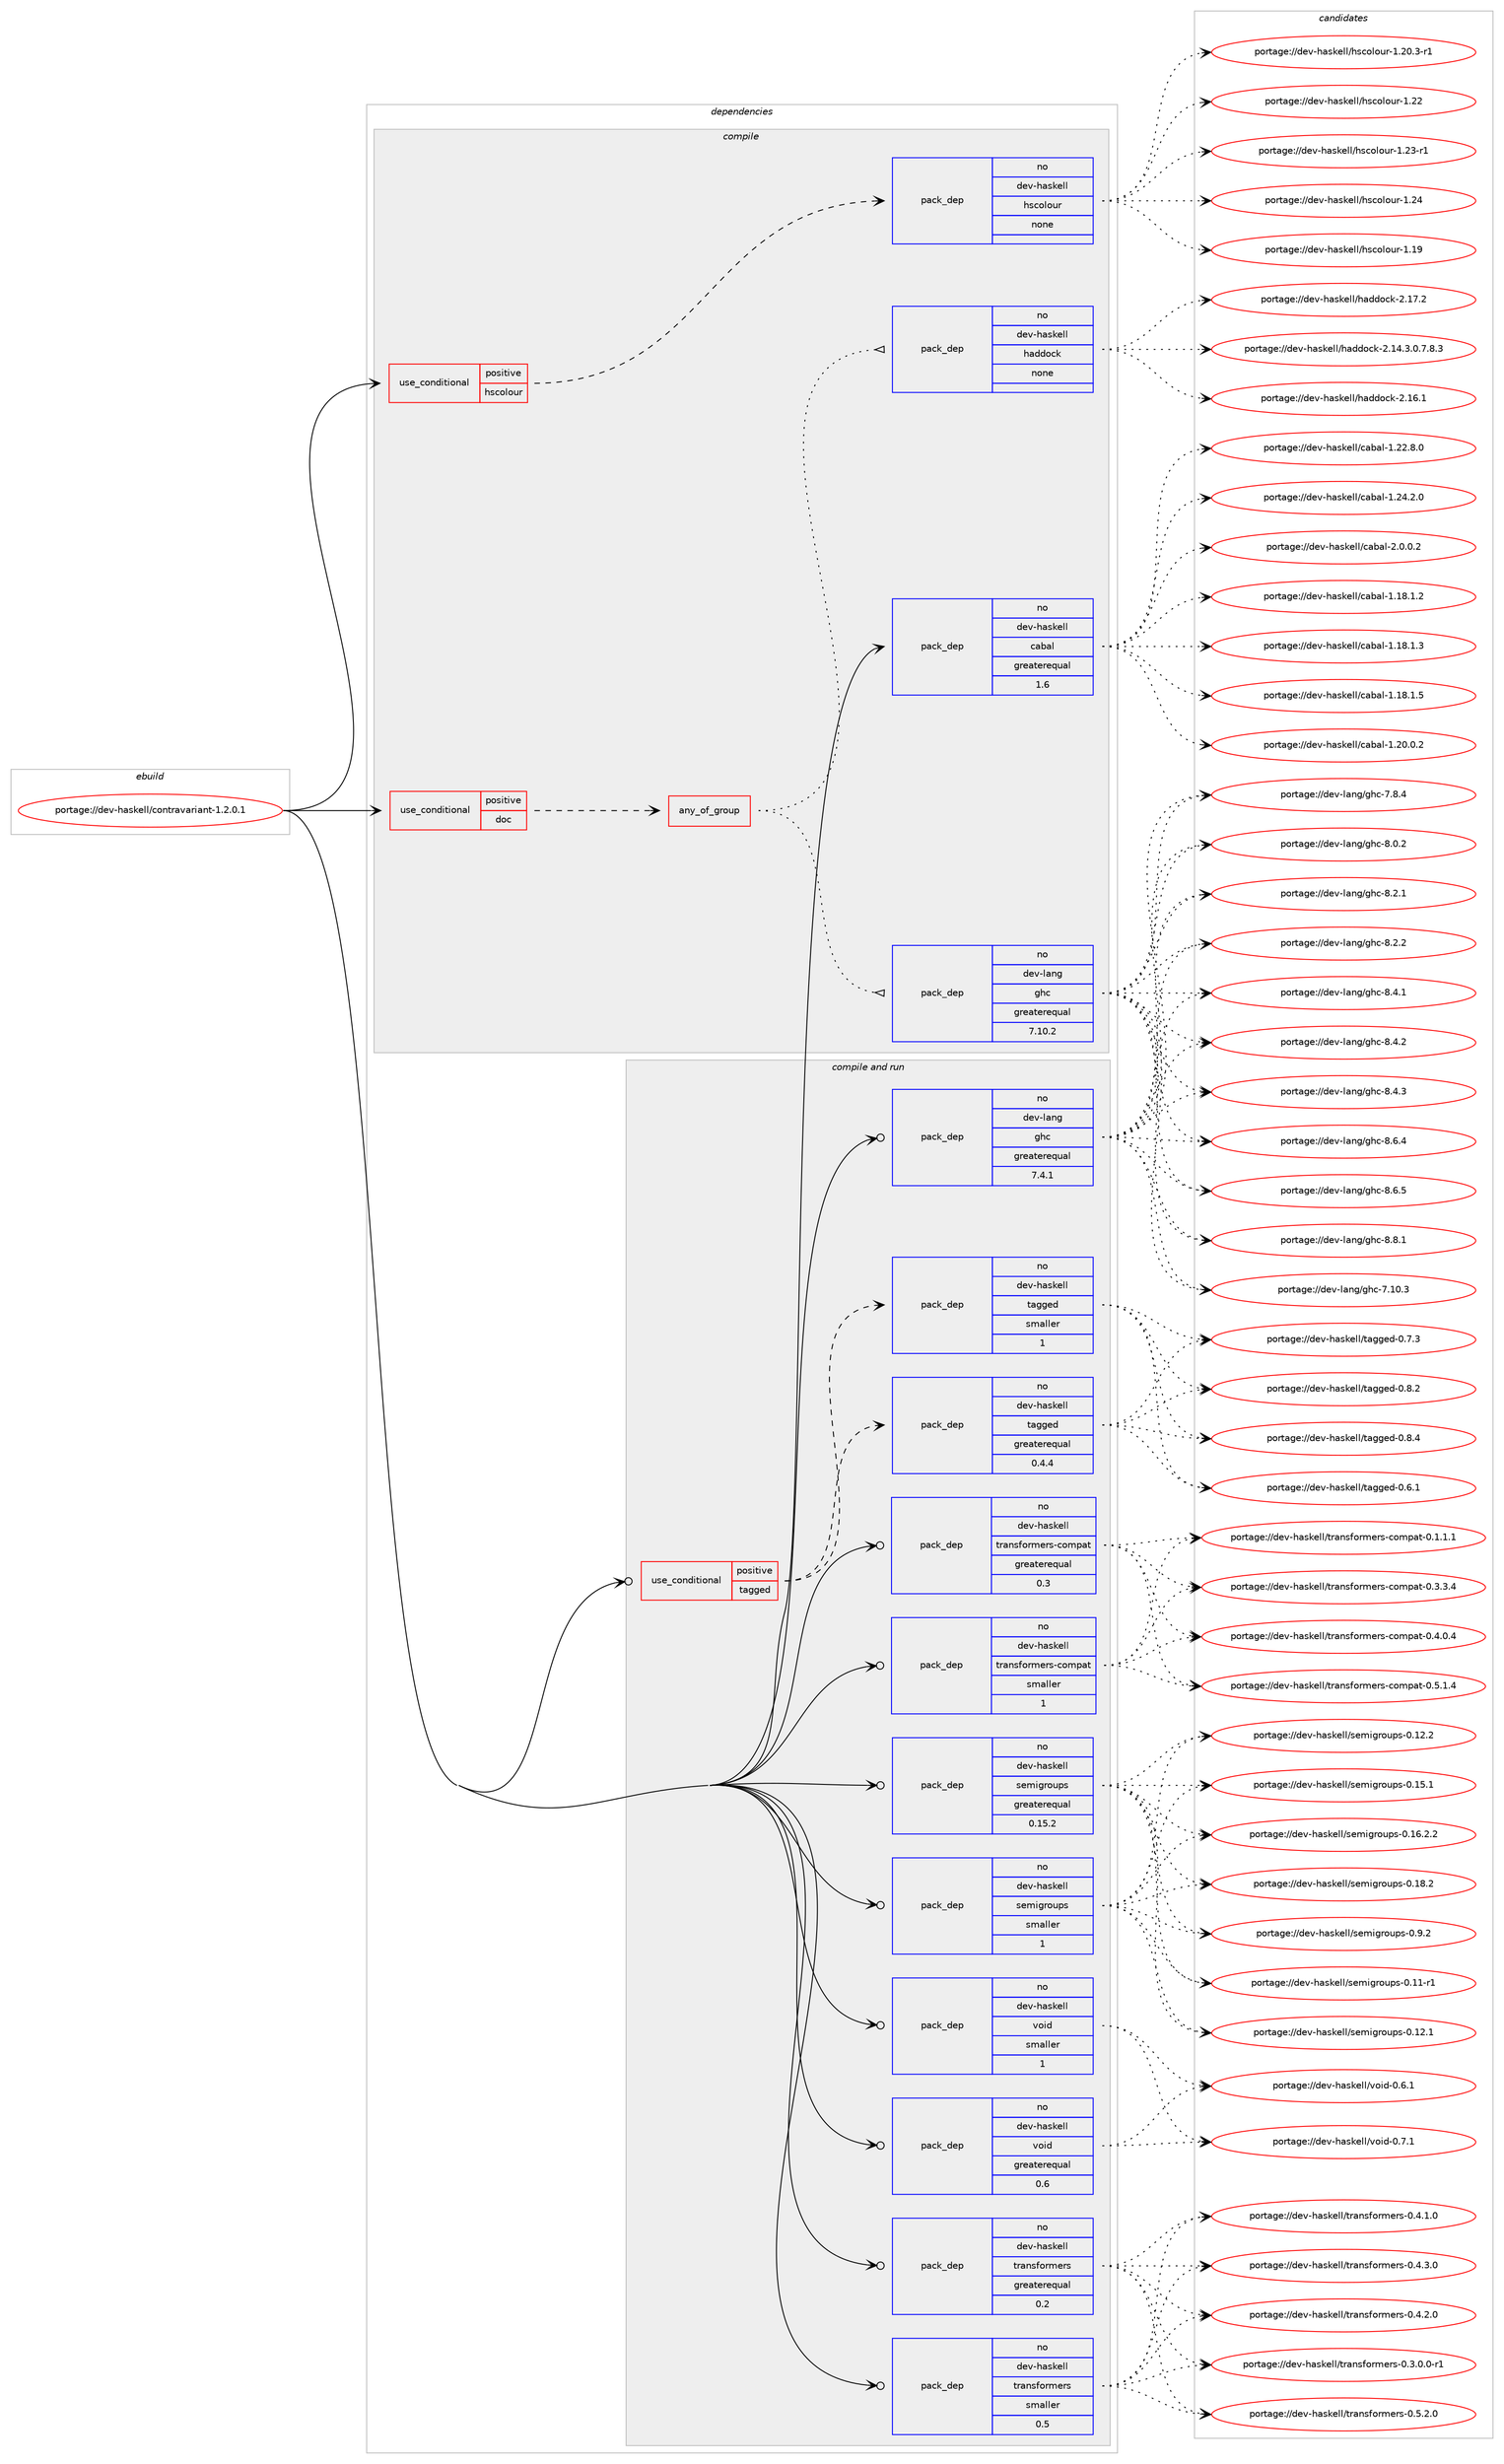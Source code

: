 digraph prolog {

# *************
# Graph options
# *************

newrank=true;
concentrate=true;
compound=true;
graph [rankdir=LR,fontname=Helvetica,fontsize=10,ranksep=1.5];#, ranksep=2.5, nodesep=0.2];
edge  [arrowhead=vee];
node  [fontname=Helvetica,fontsize=10];

# **********
# The ebuild
# **********

subgraph cluster_leftcol {
color=gray;
rank=same;
label=<<i>ebuild</i>>;
id [label="portage://dev-haskell/contravariant-1.2.0.1", color=red, width=4, href="../dev-haskell/contravariant-1.2.0.1.svg"];
}

# ****************
# The dependencies
# ****************

subgraph cluster_midcol {
color=gray;
label=<<i>dependencies</i>>;
subgraph cluster_compile {
fillcolor="#eeeeee";
style=filled;
label=<<i>compile</i>>;
subgraph cond14722 {
dependency65247 [label=<<TABLE BORDER="0" CELLBORDER="1" CELLSPACING="0" CELLPADDING="4"><TR><TD ROWSPAN="3" CELLPADDING="10">use_conditional</TD></TR><TR><TD>positive</TD></TR><TR><TD>doc</TD></TR></TABLE>>, shape=none, color=red];
subgraph any1508 {
dependency65248 [label=<<TABLE BORDER="0" CELLBORDER="1" CELLSPACING="0" CELLPADDING="4"><TR><TD CELLPADDING="10">any_of_group</TD></TR></TABLE>>, shape=none, color=red];subgraph pack48958 {
dependency65249 [label=<<TABLE BORDER="0" CELLBORDER="1" CELLSPACING="0" CELLPADDING="4" WIDTH="220"><TR><TD ROWSPAN="6" CELLPADDING="30">pack_dep</TD></TR><TR><TD WIDTH="110">no</TD></TR><TR><TD>dev-haskell</TD></TR><TR><TD>haddock</TD></TR><TR><TD>none</TD></TR><TR><TD></TD></TR></TABLE>>, shape=none, color=blue];
}
dependency65248:e -> dependency65249:w [weight=20,style="dotted",arrowhead="oinv"];
subgraph pack48959 {
dependency65250 [label=<<TABLE BORDER="0" CELLBORDER="1" CELLSPACING="0" CELLPADDING="4" WIDTH="220"><TR><TD ROWSPAN="6" CELLPADDING="30">pack_dep</TD></TR><TR><TD WIDTH="110">no</TD></TR><TR><TD>dev-lang</TD></TR><TR><TD>ghc</TD></TR><TR><TD>greaterequal</TD></TR><TR><TD>7.10.2</TD></TR></TABLE>>, shape=none, color=blue];
}
dependency65248:e -> dependency65250:w [weight=20,style="dotted",arrowhead="oinv"];
}
dependency65247:e -> dependency65248:w [weight=20,style="dashed",arrowhead="vee"];
}
id:e -> dependency65247:w [weight=20,style="solid",arrowhead="vee"];
subgraph cond14723 {
dependency65251 [label=<<TABLE BORDER="0" CELLBORDER="1" CELLSPACING="0" CELLPADDING="4"><TR><TD ROWSPAN="3" CELLPADDING="10">use_conditional</TD></TR><TR><TD>positive</TD></TR><TR><TD>hscolour</TD></TR></TABLE>>, shape=none, color=red];
subgraph pack48960 {
dependency65252 [label=<<TABLE BORDER="0" CELLBORDER="1" CELLSPACING="0" CELLPADDING="4" WIDTH="220"><TR><TD ROWSPAN="6" CELLPADDING="30">pack_dep</TD></TR><TR><TD WIDTH="110">no</TD></TR><TR><TD>dev-haskell</TD></TR><TR><TD>hscolour</TD></TR><TR><TD>none</TD></TR><TR><TD></TD></TR></TABLE>>, shape=none, color=blue];
}
dependency65251:e -> dependency65252:w [weight=20,style="dashed",arrowhead="vee"];
}
id:e -> dependency65251:w [weight=20,style="solid",arrowhead="vee"];
subgraph pack48961 {
dependency65253 [label=<<TABLE BORDER="0" CELLBORDER="1" CELLSPACING="0" CELLPADDING="4" WIDTH="220"><TR><TD ROWSPAN="6" CELLPADDING="30">pack_dep</TD></TR><TR><TD WIDTH="110">no</TD></TR><TR><TD>dev-haskell</TD></TR><TR><TD>cabal</TD></TR><TR><TD>greaterequal</TD></TR><TR><TD>1.6</TD></TR></TABLE>>, shape=none, color=blue];
}
id:e -> dependency65253:w [weight=20,style="solid",arrowhead="vee"];
}
subgraph cluster_compileandrun {
fillcolor="#eeeeee";
style=filled;
label=<<i>compile and run</i>>;
subgraph cond14724 {
dependency65254 [label=<<TABLE BORDER="0" CELLBORDER="1" CELLSPACING="0" CELLPADDING="4"><TR><TD ROWSPAN="3" CELLPADDING="10">use_conditional</TD></TR><TR><TD>positive</TD></TR><TR><TD>tagged</TD></TR></TABLE>>, shape=none, color=red];
subgraph pack48962 {
dependency65255 [label=<<TABLE BORDER="0" CELLBORDER="1" CELLSPACING="0" CELLPADDING="4" WIDTH="220"><TR><TD ROWSPAN="6" CELLPADDING="30">pack_dep</TD></TR><TR><TD WIDTH="110">no</TD></TR><TR><TD>dev-haskell</TD></TR><TR><TD>tagged</TD></TR><TR><TD>greaterequal</TD></TR><TR><TD>0.4.4</TD></TR></TABLE>>, shape=none, color=blue];
}
dependency65254:e -> dependency65255:w [weight=20,style="dashed",arrowhead="vee"];
subgraph pack48963 {
dependency65256 [label=<<TABLE BORDER="0" CELLBORDER="1" CELLSPACING="0" CELLPADDING="4" WIDTH="220"><TR><TD ROWSPAN="6" CELLPADDING="30">pack_dep</TD></TR><TR><TD WIDTH="110">no</TD></TR><TR><TD>dev-haskell</TD></TR><TR><TD>tagged</TD></TR><TR><TD>smaller</TD></TR><TR><TD>1</TD></TR></TABLE>>, shape=none, color=blue];
}
dependency65254:e -> dependency65256:w [weight=20,style="dashed",arrowhead="vee"];
}
id:e -> dependency65254:w [weight=20,style="solid",arrowhead="odotvee"];
subgraph pack48964 {
dependency65257 [label=<<TABLE BORDER="0" CELLBORDER="1" CELLSPACING="0" CELLPADDING="4" WIDTH="220"><TR><TD ROWSPAN="6" CELLPADDING="30">pack_dep</TD></TR><TR><TD WIDTH="110">no</TD></TR><TR><TD>dev-haskell</TD></TR><TR><TD>semigroups</TD></TR><TR><TD>greaterequal</TD></TR><TR><TD>0.15.2</TD></TR></TABLE>>, shape=none, color=blue];
}
id:e -> dependency65257:w [weight=20,style="solid",arrowhead="odotvee"];
subgraph pack48965 {
dependency65258 [label=<<TABLE BORDER="0" CELLBORDER="1" CELLSPACING="0" CELLPADDING="4" WIDTH="220"><TR><TD ROWSPAN="6" CELLPADDING="30">pack_dep</TD></TR><TR><TD WIDTH="110">no</TD></TR><TR><TD>dev-haskell</TD></TR><TR><TD>semigroups</TD></TR><TR><TD>smaller</TD></TR><TR><TD>1</TD></TR></TABLE>>, shape=none, color=blue];
}
id:e -> dependency65258:w [weight=20,style="solid",arrowhead="odotvee"];
subgraph pack48966 {
dependency65259 [label=<<TABLE BORDER="0" CELLBORDER="1" CELLSPACING="0" CELLPADDING="4" WIDTH="220"><TR><TD ROWSPAN="6" CELLPADDING="30">pack_dep</TD></TR><TR><TD WIDTH="110">no</TD></TR><TR><TD>dev-haskell</TD></TR><TR><TD>transformers</TD></TR><TR><TD>greaterequal</TD></TR><TR><TD>0.2</TD></TR></TABLE>>, shape=none, color=blue];
}
id:e -> dependency65259:w [weight=20,style="solid",arrowhead="odotvee"];
subgraph pack48967 {
dependency65260 [label=<<TABLE BORDER="0" CELLBORDER="1" CELLSPACING="0" CELLPADDING="4" WIDTH="220"><TR><TD ROWSPAN="6" CELLPADDING="30">pack_dep</TD></TR><TR><TD WIDTH="110">no</TD></TR><TR><TD>dev-haskell</TD></TR><TR><TD>transformers</TD></TR><TR><TD>smaller</TD></TR><TR><TD>0.5</TD></TR></TABLE>>, shape=none, color=blue];
}
id:e -> dependency65260:w [weight=20,style="solid",arrowhead="odotvee"];
subgraph pack48968 {
dependency65261 [label=<<TABLE BORDER="0" CELLBORDER="1" CELLSPACING="0" CELLPADDING="4" WIDTH="220"><TR><TD ROWSPAN="6" CELLPADDING="30">pack_dep</TD></TR><TR><TD WIDTH="110">no</TD></TR><TR><TD>dev-haskell</TD></TR><TR><TD>transformers-compat</TD></TR><TR><TD>greaterequal</TD></TR><TR><TD>0.3</TD></TR></TABLE>>, shape=none, color=blue];
}
id:e -> dependency65261:w [weight=20,style="solid",arrowhead="odotvee"];
subgraph pack48969 {
dependency65262 [label=<<TABLE BORDER="0" CELLBORDER="1" CELLSPACING="0" CELLPADDING="4" WIDTH="220"><TR><TD ROWSPAN="6" CELLPADDING="30">pack_dep</TD></TR><TR><TD WIDTH="110">no</TD></TR><TR><TD>dev-haskell</TD></TR><TR><TD>transformers-compat</TD></TR><TR><TD>smaller</TD></TR><TR><TD>1</TD></TR></TABLE>>, shape=none, color=blue];
}
id:e -> dependency65262:w [weight=20,style="solid",arrowhead="odotvee"];
subgraph pack48970 {
dependency65263 [label=<<TABLE BORDER="0" CELLBORDER="1" CELLSPACING="0" CELLPADDING="4" WIDTH="220"><TR><TD ROWSPAN="6" CELLPADDING="30">pack_dep</TD></TR><TR><TD WIDTH="110">no</TD></TR><TR><TD>dev-haskell</TD></TR><TR><TD>void</TD></TR><TR><TD>greaterequal</TD></TR><TR><TD>0.6</TD></TR></TABLE>>, shape=none, color=blue];
}
id:e -> dependency65263:w [weight=20,style="solid",arrowhead="odotvee"];
subgraph pack48971 {
dependency65264 [label=<<TABLE BORDER="0" CELLBORDER="1" CELLSPACING="0" CELLPADDING="4" WIDTH="220"><TR><TD ROWSPAN="6" CELLPADDING="30">pack_dep</TD></TR><TR><TD WIDTH="110">no</TD></TR><TR><TD>dev-haskell</TD></TR><TR><TD>void</TD></TR><TR><TD>smaller</TD></TR><TR><TD>1</TD></TR></TABLE>>, shape=none, color=blue];
}
id:e -> dependency65264:w [weight=20,style="solid",arrowhead="odotvee"];
subgraph pack48972 {
dependency65265 [label=<<TABLE BORDER="0" CELLBORDER="1" CELLSPACING="0" CELLPADDING="4" WIDTH="220"><TR><TD ROWSPAN="6" CELLPADDING="30">pack_dep</TD></TR><TR><TD WIDTH="110">no</TD></TR><TR><TD>dev-lang</TD></TR><TR><TD>ghc</TD></TR><TR><TD>greaterequal</TD></TR><TR><TD>7.4.1</TD></TR></TABLE>>, shape=none, color=blue];
}
id:e -> dependency65265:w [weight=20,style="solid",arrowhead="odotvee"];
}
subgraph cluster_run {
fillcolor="#eeeeee";
style=filled;
label=<<i>run</i>>;
}
}

# **************
# The candidates
# **************

subgraph cluster_choices {
rank=same;
color=gray;
label=<<i>candidates</i>>;

subgraph choice48958 {
color=black;
nodesep=1;
choiceportage1001011184510497115107101108108471049710010011199107455046495246514648465546564651 [label="portage://dev-haskell/haddock-2.14.3.0.7.8.3", color=red, width=4,href="../dev-haskell/haddock-2.14.3.0.7.8.3.svg"];
choiceportage100101118451049711510710110810847104971001001119910745504649544649 [label="portage://dev-haskell/haddock-2.16.1", color=red, width=4,href="../dev-haskell/haddock-2.16.1.svg"];
choiceportage100101118451049711510710110810847104971001001119910745504649554650 [label="portage://dev-haskell/haddock-2.17.2", color=red, width=4,href="../dev-haskell/haddock-2.17.2.svg"];
dependency65249:e -> choiceportage1001011184510497115107101108108471049710010011199107455046495246514648465546564651:w [style=dotted,weight="100"];
dependency65249:e -> choiceportage100101118451049711510710110810847104971001001119910745504649544649:w [style=dotted,weight="100"];
dependency65249:e -> choiceportage100101118451049711510710110810847104971001001119910745504649554650:w [style=dotted,weight="100"];
}
subgraph choice48959 {
color=black;
nodesep=1;
choiceportage1001011184510897110103471031049945554649484651 [label="portage://dev-lang/ghc-7.10.3", color=red, width=4,href="../dev-lang/ghc-7.10.3.svg"];
choiceportage10010111845108971101034710310499455546564652 [label="portage://dev-lang/ghc-7.8.4", color=red, width=4,href="../dev-lang/ghc-7.8.4.svg"];
choiceportage10010111845108971101034710310499455646484650 [label="portage://dev-lang/ghc-8.0.2", color=red, width=4,href="../dev-lang/ghc-8.0.2.svg"];
choiceportage10010111845108971101034710310499455646504649 [label="portage://dev-lang/ghc-8.2.1", color=red, width=4,href="../dev-lang/ghc-8.2.1.svg"];
choiceportage10010111845108971101034710310499455646504650 [label="portage://dev-lang/ghc-8.2.2", color=red, width=4,href="../dev-lang/ghc-8.2.2.svg"];
choiceportage10010111845108971101034710310499455646524649 [label="portage://dev-lang/ghc-8.4.1", color=red, width=4,href="../dev-lang/ghc-8.4.1.svg"];
choiceportage10010111845108971101034710310499455646524650 [label="portage://dev-lang/ghc-8.4.2", color=red, width=4,href="../dev-lang/ghc-8.4.2.svg"];
choiceportage10010111845108971101034710310499455646524651 [label="portage://dev-lang/ghc-8.4.3", color=red, width=4,href="../dev-lang/ghc-8.4.3.svg"];
choiceportage10010111845108971101034710310499455646544652 [label="portage://dev-lang/ghc-8.6.4", color=red, width=4,href="../dev-lang/ghc-8.6.4.svg"];
choiceportage10010111845108971101034710310499455646544653 [label="portage://dev-lang/ghc-8.6.5", color=red, width=4,href="../dev-lang/ghc-8.6.5.svg"];
choiceportage10010111845108971101034710310499455646564649 [label="portage://dev-lang/ghc-8.8.1", color=red, width=4,href="../dev-lang/ghc-8.8.1.svg"];
dependency65250:e -> choiceportage1001011184510897110103471031049945554649484651:w [style=dotted,weight="100"];
dependency65250:e -> choiceportage10010111845108971101034710310499455546564652:w [style=dotted,weight="100"];
dependency65250:e -> choiceportage10010111845108971101034710310499455646484650:w [style=dotted,weight="100"];
dependency65250:e -> choiceportage10010111845108971101034710310499455646504649:w [style=dotted,weight="100"];
dependency65250:e -> choiceportage10010111845108971101034710310499455646504650:w [style=dotted,weight="100"];
dependency65250:e -> choiceportage10010111845108971101034710310499455646524649:w [style=dotted,weight="100"];
dependency65250:e -> choiceportage10010111845108971101034710310499455646524650:w [style=dotted,weight="100"];
dependency65250:e -> choiceportage10010111845108971101034710310499455646524651:w [style=dotted,weight="100"];
dependency65250:e -> choiceportage10010111845108971101034710310499455646544652:w [style=dotted,weight="100"];
dependency65250:e -> choiceportage10010111845108971101034710310499455646544653:w [style=dotted,weight="100"];
dependency65250:e -> choiceportage10010111845108971101034710310499455646564649:w [style=dotted,weight="100"];
}
subgraph choice48960 {
color=black;
nodesep=1;
choiceportage100101118451049711510710110810847104115991111081111171144549464957 [label="portage://dev-haskell/hscolour-1.19", color=red, width=4,href="../dev-haskell/hscolour-1.19.svg"];
choiceportage10010111845104971151071011081084710411599111108111117114454946504846514511449 [label="portage://dev-haskell/hscolour-1.20.3-r1", color=red, width=4,href="../dev-haskell/hscolour-1.20.3-r1.svg"];
choiceportage100101118451049711510710110810847104115991111081111171144549465050 [label="portage://dev-haskell/hscolour-1.22", color=red, width=4,href="../dev-haskell/hscolour-1.22.svg"];
choiceportage1001011184510497115107101108108471041159911110811111711445494650514511449 [label="portage://dev-haskell/hscolour-1.23-r1", color=red, width=4,href="../dev-haskell/hscolour-1.23-r1.svg"];
choiceportage100101118451049711510710110810847104115991111081111171144549465052 [label="portage://dev-haskell/hscolour-1.24", color=red, width=4,href="../dev-haskell/hscolour-1.24.svg"];
dependency65252:e -> choiceportage100101118451049711510710110810847104115991111081111171144549464957:w [style=dotted,weight="100"];
dependency65252:e -> choiceportage10010111845104971151071011081084710411599111108111117114454946504846514511449:w [style=dotted,weight="100"];
dependency65252:e -> choiceportage100101118451049711510710110810847104115991111081111171144549465050:w [style=dotted,weight="100"];
dependency65252:e -> choiceportage1001011184510497115107101108108471041159911110811111711445494650514511449:w [style=dotted,weight="100"];
dependency65252:e -> choiceportage100101118451049711510710110810847104115991111081111171144549465052:w [style=dotted,weight="100"];
}
subgraph choice48961 {
color=black;
nodesep=1;
choiceportage10010111845104971151071011081084799979897108454946495646494650 [label="portage://dev-haskell/cabal-1.18.1.2", color=red, width=4,href="../dev-haskell/cabal-1.18.1.2.svg"];
choiceportage10010111845104971151071011081084799979897108454946495646494651 [label="portage://dev-haskell/cabal-1.18.1.3", color=red, width=4,href="../dev-haskell/cabal-1.18.1.3.svg"];
choiceportage10010111845104971151071011081084799979897108454946495646494653 [label="portage://dev-haskell/cabal-1.18.1.5", color=red, width=4,href="../dev-haskell/cabal-1.18.1.5.svg"];
choiceportage10010111845104971151071011081084799979897108454946504846484650 [label="portage://dev-haskell/cabal-1.20.0.2", color=red, width=4,href="../dev-haskell/cabal-1.20.0.2.svg"];
choiceportage10010111845104971151071011081084799979897108454946505046564648 [label="portage://dev-haskell/cabal-1.22.8.0", color=red, width=4,href="../dev-haskell/cabal-1.22.8.0.svg"];
choiceportage10010111845104971151071011081084799979897108454946505246504648 [label="portage://dev-haskell/cabal-1.24.2.0", color=red, width=4,href="../dev-haskell/cabal-1.24.2.0.svg"];
choiceportage100101118451049711510710110810847999798971084550464846484650 [label="portage://dev-haskell/cabal-2.0.0.2", color=red, width=4,href="../dev-haskell/cabal-2.0.0.2.svg"];
dependency65253:e -> choiceportage10010111845104971151071011081084799979897108454946495646494650:w [style=dotted,weight="100"];
dependency65253:e -> choiceportage10010111845104971151071011081084799979897108454946495646494651:w [style=dotted,weight="100"];
dependency65253:e -> choiceportage10010111845104971151071011081084799979897108454946495646494653:w [style=dotted,weight="100"];
dependency65253:e -> choiceportage10010111845104971151071011081084799979897108454946504846484650:w [style=dotted,weight="100"];
dependency65253:e -> choiceportage10010111845104971151071011081084799979897108454946505046564648:w [style=dotted,weight="100"];
dependency65253:e -> choiceportage10010111845104971151071011081084799979897108454946505246504648:w [style=dotted,weight="100"];
dependency65253:e -> choiceportage100101118451049711510710110810847999798971084550464846484650:w [style=dotted,weight="100"];
}
subgraph choice48962 {
color=black;
nodesep=1;
choiceportage10010111845104971151071011081084711697103103101100454846544649 [label="portage://dev-haskell/tagged-0.6.1", color=red, width=4,href="../dev-haskell/tagged-0.6.1.svg"];
choiceportage10010111845104971151071011081084711697103103101100454846554651 [label="portage://dev-haskell/tagged-0.7.3", color=red, width=4,href="../dev-haskell/tagged-0.7.3.svg"];
choiceportage10010111845104971151071011081084711697103103101100454846564650 [label="portage://dev-haskell/tagged-0.8.2", color=red, width=4,href="../dev-haskell/tagged-0.8.2.svg"];
choiceportage10010111845104971151071011081084711697103103101100454846564652 [label="portage://dev-haskell/tagged-0.8.4", color=red, width=4,href="../dev-haskell/tagged-0.8.4.svg"];
dependency65255:e -> choiceportage10010111845104971151071011081084711697103103101100454846544649:w [style=dotted,weight="100"];
dependency65255:e -> choiceportage10010111845104971151071011081084711697103103101100454846554651:w [style=dotted,weight="100"];
dependency65255:e -> choiceportage10010111845104971151071011081084711697103103101100454846564650:w [style=dotted,weight="100"];
dependency65255:e -> choiceportage10010111845104971151071011081084711697103103101100454846564652:w [style=dotted,weight="100"];
}
subgraph choice48963 {
color=black;
nodesep=1;
choiceportage10010111845104971151071011081084711697103103101100454846544649 [label="portage://dev-haskell/tagged-0.6.1", color=red, width=4,href="../dev-haskell/tagged-0.6.1.svg"];
choiceportage10010111845104971151071011081084711697103103101100454846554651 [label="portage://dev-haskell/tagged-0.7.3", color=red, width=4,href="../dev-haskell/tagged-0.7.3.svg"];
choiceportage10010111845104971151071011081084711697103103101100454846564650 [label="portage://dev-haskell/tagged-0.8.2", color=red, width=4,href="../dev-haskell/tagged-0.8.2.svg"];
choiceportage10010111845104971151071011081084711697103103101100454846564652 [label="portage://dev-haskell/tagged-0.8.4", color=red, width=4,href="../dev-haskell/tagged-0.8.4.svg"];
dependency65256:e -> choiceportage10010111845104971151071011081084711697103103101100454846544649:w [style=dotted,weight="100"];
dependency65256:e -> choiceportage10010111845104971151071011081084711697103103101100454846554651:w [style=dotted,weight="100"];
dependency65256:e -> choiceportage10010111845104971151071011081084711697103103101100454846564650:w [style=dotted,weight="100"];
dependency65256:e -> choiceportage10010111845104971151071011081084711697103103101100454846564652:w [style=dotted,weight="100"];
}
subgraph choice48964 {
color=black;
nodesep=1;
choiceportage10010111845104971151071011081084711510110910510311411111711211545484649494511449 [label="portage://dev-haskell/semigroups-0.11-r1", color=red, width=4,href="../dev-haskell/semigroups-0.11-r1.svg"];
choiceportage10010111845104971151071011081084711510110910510311411111711211545484649504649 [label="portage://dev-haskell/semigroups-0.12.1", color=red, width=4,href="../dev-haskell/semigroups-0.12.1.svg"];
choiceportage10010111845104971151071011081084711510110910510311411111711211545484649504650 [label="portage://dev-haskell/semigroups-0.12.2", color=red, width=4,href="../dev-haskell/semigroups-0.12.2.svg"];
choiceportage10010111845104971151071011081084711510110910510311411111711211545484649534649 [label="portage://dev-haskell/semigroups-0.15.1", color=red, width=4,href="../dev-haskell/semigroups-0.15.1.svg"];
choiceportage100101118451049711510710110810847115101109105103114111117112115454846495446504650 [label="portage://dev-haskell/semigroups-0.16.2.2", color=red, width=4,href="../dev-haskell/semigroups-0.16.2.2.svg"];
choiceportage10010111845104971151071011081084711510110910510311411111711211545484649564650 [label="portage://dev-haskell/semigroups-0.18.2", color=red, width=4,href="../dev-haskell/semigroups-0.18.2.svg"];
choiceportage100101118451049711510710110810847115101109105103114111117112115454846574650 [label="portage://dev-haskell/semigroups-0.9.2", color=red, width=4,href="../dev-haskell/semigroups-0.9.2.svg"];
dependency65257:e -> choiceportage10010111845104971151071011081084711510110910510311411111711211545484649494511449:w [style=dotted,weight="100"];
dependency65257:e -> choiceportage10010111845104971151071011081084711510110910510311411111711211545484649504649:w [style=dotted,weight="100"];
dependency65257:e -> choiceportage10010111845104971151071011081084711510110910510311411111711211545484649504650:w [style=dotted,weight="100"];
dependency65257:e -> choiceportage10010111845104971151071011081084711510110910510311411111711211545484649534649:w [style=dotted,weight="100"];
dependency65257:e -> choiceportage100101118451049711510710110810847115101109105103114111117112115454846495446504650:w [style=dotted,weight="100"];
dependency65257:e -> choiceportage10010111845104971151071011081084711510110910510311411111711211545484649564650:w [style=dotted,weight="100"];
dependency65257:e -> choiceportage100101118451049711510710110810847115101109105103114111117112115454846574650:w [style=dotted,weight="100"];
}
subgraph choice48965 {
color=black;
nodesep=1;
choiceportage10010111845104971151071011081084711510110910510311411111711211545484649494511449 [label="portage://dev-haskell/semigroups-0.11-r1", color=red, width=4,href="../dev-haskell/semigroups-0.11-r1.svg"];
choiceportage10010111845104971151071011081084711510110910510311411111711211545484649504649 [label="portage://dev-haskell/semigroups-0.12.1", color=red, width=4,href="../dev-haskell/semigroups-0.12.1.svg"];
choiceportage10010111845104971151071011081084711510110910510311411111711211545484649504650 [label="portage://dev-haskell/semigroups-0.12.2", color=red, width=4,href="../dev-haskell/semigroups-0.12.2.svg"];
choiceportage10010111845104971151071011081084711510110910510311411111711211545484649534649 [label="portage://dev-haskell/semigroups-0.15.1", color=red, width=4,href="../dev-haskell/semigroups-0.15.1.svg"];
choiceportage100101118451049711510710110810847115101109105103114111117112115454846495446504650 [label="portage://dev-haskell/semigroups-0.16.2.2", color=red, width=4,href="../dev-haskell/semigroups-0.16.2.2.svg"];
choiceportage10010111845104971151071011081084711510110910510311411111711211545484649564650 [label="portage://dev-haskell/semigroups-0.18.2", color=red, width=4,href="../dev-haskell/semigroups-0.18.2.svg"];
choiceportage100101118451049711510710110810847115101109105103114111117112115454846574650 [label="portage://dev-haskell/semigroups-0.9.2", color=red, width=4,href="../dev-haskell/semigroups-0.9.2.svg"];
dependency65258:e -> choiceportage10010111845104971151071011081084711510110910510311411111711211545484649494511449:w [style=dotted,weight="100"];
dependency65258:e -> choiceportage10010111845104971151071011081084711510110910510311411111711211545484649504649:w [style=dotted,weight="100"];
dependency65258:e -> choiceportage10010111845104971151071011081084711510110910510311411111711211545484649504650:w [style=dotted,weight="100"];
dependency65258:e -> choiceportage10010111845104971151071011081084711510110910510311411111711211545484649534649:w [style=dotted,weight="100"];
dependency65258:e -> choiceportage100101118451049711510710110810847115101109105103114111117112115454846495446504650:w [style=dotted,weight="100"];
dependency65258:e -> choiceportage10010111845104971151071011081084711510110910510311411111711211545484649564650:w [style=dotted,weight="100"];
dependency65258:e -> choiceportage100101118451049711510710110810847115101109105103114111117112115454846574650:w [style=dotted,weight="100"];
}
subgraph choice48966 {
color=black;
nodesep=1;
choiceportage1001011184510497115107101108108471161149711011510211111410910111411545484651464846484511449 [label="portage://dev-haskell/transformers-0.3.0.0-r1", color=red, width=4,href="../dev-haskell/transformers-0.3.0.0-r1.svg"];
choiceportage100101118451049711510710110810847116114971101151021111141091011141154548465246494648 [label="portage://dev-haskell/transformers-0.4.1.0", color=red, width=4,href="../dev-haskell/transformers-0.4.1.0.svg"];
choiceportage100101118451049711510710110810847116114971101151021111141091011141154548465246504648 [label="portage://dev-haskell/transformers-0.4.2.0", color=red, width=4,href="../dev-haskell/transformers-0.4.2.0.svg"];
choiceportage100101118451049711510710110810847116114971101151021111141091011141154548465246514648 [label="portage://dev-haskell/transformers-0.4.3.0", color=red, width=4,href="../dev-haskell/transformers-0.4.3.0.svg"];
choiceportage100101118451049711510710110810847116114971101151021111141091011141154548465346504648 [label="portage://dev-haskell/transformers-0.5.2.0", color=red, width=4,href="../dev-haskell/transformers-0.5.2.0.svg"];
dependency65259:e -> choiceportage1001011184510497115107101108108471161149711011510211111410910111411545484651464846484511449:w [style=dotted,weight="100"];
dependency65259:e -> choiceportage100101118451049711510710110810847116114971101151021111141091011141154548465246494648:w [style=dotted,weight="100"];
dependency65259:e -> choiceportage100101118451049711510710110810847116114971101151021111141091011141154548465246504648:w [style=dotted,weight="100"];
dependency65259:e -> choiceportage100101118451049711510710110810847116114971101151021111141091011141154548465246514648:w [style=dotted,weight="100"];
dependency65259:e -> choiceportage100101118451049711510710110810847116114971101151021111141091011141154548465346504648:w [style=dotted,weight="100"];
}
subgraph choice48967 {
color=black;
nodesep=1;
choiceportage1001011184510497115107101108108471161149711011510211111410910111411545484651464846484511449 [label="portage://dev-haskell/transformers-0.3.0.0-r1", color=red, width=4,href="../dev-haskell/transformers-0.3.0.0-r1.svg"];
choiceportage100101118451049711510710110810847116114971101151021111141091011141154548465246494648 [label="portage://dev-haskell/transformers-0.4.1.0", color=red, width=4,href="../dev-haskell/transformers-0.4.1.0.svg"];
choiceportage100101118451049711510710110810847116114971101151021111141091011141154548465246504648 [label="portage://dev-haskell/transformers-0.4.2.0", color=red, width=4,href="../dev-haskell/transformers-0.4.2.0.svg"];
choiceportage100101118451049711510710110810847116114971101151021111141091011141154548465246514648 [label="portage://dev-haskell/transformers-0.4.3.0", color=red, width=4,href="../dev-haskell/transformers-0.4.3.0.svg"];
choiceportage100101118451049711510710110810847116114971101151021111141091011141154548465346504648 [label="portage://dev-haskell/transformers-0.5.2.0", color=red, width=4,href="../dev-haskell/transformers-0.5.2.0.svg"];
dependency65260:e -> choiceportage1001011184510497115107101108108471161149711011510211111410910111411545484651464846484511449:w [style=dotted,weight="100"];
dependency65260:e -> choiceportage100101118451049711510710110810847116114971101151021111141091011141154548465246494648:w [style=dotted,weight="100"];
dependency65260:e -> choiceportage100101118451049711510710110810847116114971101151021111141091011141154548465246504648:w [style=dotted,weight="100"];
dependency65260:e -> choiceportage100101118451049711510710110810847116114971101151021111141091011141154548465246514648:w [style=dotted,weight="100"];
dependency65260:e -> choiceportage100101118451049711510710110810847116114971101151021111141091011141154548465346504648:w [style=dotted,weight="100"];
}
subgraph choice48968 {
color=black;
nodesep=1;
choiceportage100101118451049711510710110810847116114971101151021111141091011141154599111109112971164548464946494649 [label="portage://dev-haskell/transformers-compat-0.1.1.1", color=red, width=4,href="../dev-haskell/transformers-compat-0.1.1.1.svg"];
choiceportage100101118451049711510710110810847116114971101151021111141091011141154599111109112971164548465146514652 [label="portage://dev-haskell/transformers-compat-0.3.3.4", color=red, width=4,href="../dev-haskell/transformers-compat-0.3.3.4.svg"];
choiceportage100101118451049711510710110810847116114971101151021111141091011141154599111109112971164548465246484652 [label="portage://dev-haskell/transformers-compat-0.4.0.4", color=red, width=4,href="../dev-haskell/transformers-compat-0.4.0.4.svg"];
choiceportage100101118451049711510710110810847116114971101151021111141091011141154599111109112971164548465346494652 [label="portage://dev-haskell/transformers-compat-0.5.1.4", color=red, width=4,href="../dev-haskell/transformers-compat-0.5.1.4.svg"];
dependency65261:e -> choiceportage100101118451049711510710110810847116114971101151021111141091011141154599111109112971164548464946494649:w [style=dotted,weight="100"];
dependency65261:e -> choiceportage100101118451049711510710110810847116114971101151021111141091011141154599111109112971164548465146514652:w [style=dotted,weight="100"];
dependency65261:e -> choiceportage100101118451049711510710110810847116114971101151021111141091011141154599111109112971164548465246484652:w [style=dotted,weight="100"];
dependency65261:e -> choiceportage100101118451049711510710110810847116114971101151021111141091011141154599111109112971164548465346494652:w [style=dotted,weight="100"];
}
subgraph choice48969 {
color=black;
nodesep=1;
choiceportage100101118451049711510710110810847116114971101151021111141091011141154599111109112971164548464946494649 [label="portage://dev-haskell/transformers-compat-0.1.1.1", color=red, width=4,href="../dev-haskell/transformers-compat-0.1.1.1.svg"];
choiceportage100101118451049711510710110810847116114971101151021111141091011141154599111109112971164548465146514652 [label="portage://dev-haskell/transformers-compat-0.3.3.4", color=red, width=4,href="../dev-haskell/transformers-compat-0.3.3.4.svg"];
choiceportage100101118451049711510710110810847116114971101151021111141091011141154599111109112971164548465246484652 [label="portage://dev-haskell/transformers-compat-0.4.0.4", color=red, width=4,href="../dev-haskell/transformers-compat-0.4.0.4.svg"];
choiceportage100101118451049711510710110810847116114971101151021111141091011141154599111109112971164548465346494652 [label="portage://dev-haskell/transformers-compat-0.5.1.4", color=red, width=4,href="../dev-haskell/transformers-compat-0.5.1.4.svg"];
dependency65262:e -> choiceportage100101118451049711510710110810847116114971101151021111141091011141154599111109112971164548464946494649:w [style=dotted,weight="100"];
dependency65262:e -> choiceportage100101118451049711510710110810847116114971101151021111141091011141154599111109112971164548465146514652:w [style=dotted,weight="100"];
dependency65262:e -> choiceportage100101118451049711510710110810847116114971101151021111141091011141154599111109112971164548465246484652:w [style=dotted,weight="100"];
dependency65262:e -> choiceportage100101118451049711510710110810847116114971101151021111141091011141154599111109112971164548465346494652:w [style=dotted,weight="100"];
}
subgraph choice48970 {
color=black;
nodesep=1;
choiceportage100101118451049711510710110810847118111105100454846544649 [label="portage://dev-haskell/void-0.6.1", color=red, width=4,href="../dev-haskell/void-0.6.1.svg"];
choiceportage100101118451049711510710110810847118111105100454846554649 [label="portage://dev-haskell/void-0.7.1", color=red, width=4,href="../dev-haskell/void-0.7.1.svg"];
dependency65263:e -> choiceportage100101118451049711510710110810847118111105100454846544649:w [style=dotted,weight="100"];
dependency65263:e -> choiceportage100101118451049711510710110810847118111105100454846554649:w [style=dotted,weight="100"];
}
subgraph choice48971 {
color=black;
nodesep=1;
choiceportage100101118451049711510710110810847118111105100454846544649 [label="portage://dev-haskell/void-0.6.1", color=red, width=4,href="../dev-haskell/void-0.6.1.svg"];
choiceportage100101118451049711510710110810847118111105100454846554649 [label="portage://dev-haskell/void-0.7.1", color=red, width=4,href="../dev-haskell/void-0.7.1.svg"];
dependency65264:e -> choiceportage100101118451049711510710110810847118111105100454846544649:w [style=dotted,weight="100"];
dependency65264:e -> choiceportage100101118451049711510710110810847118111105100454846554649:w [style=dotted,weight="100"];
}
subgraph choice48972 {
color=black;
nodesep=1;
choiceportage1001011184510897110103471031049945554649484651 [label="portage://dev-lang/ghc-7.10.3", color=red, width=4,href="../dev-lang/ghc-7.10.3.svg"];
choiceportage10010111845108971101034710310499455546564652 [label="portage://dev-lang/ghc-7.8.4", color=red, width=4,href="../dev-lang/ghc-7.8.4.svg"];
choiceportage10010111845108971101034710310499455646484650 [label="portage://dev-lang/ghc-8.0.2", color=red, width=4,href="../dev-lang/ghc-8.0.2.svg"];
choiceportage10010111845108971101034710310499455646504649 [label="portage://dev-lang/ghc-8.2.1", color=red, width=4,href="../dev-lang/ghc-8.2.1.svg"];
choiceportage10010111845108971101034710310499455646504650 [label="portage://dev-lang/ghc-8.2.2", color=red, width=4,href="../dev-lang/ghc-8.2.2.svg"];
choiceportage10010111845108971101034710310499455646524649 [label="portage://dev-lang/ghc-8.4.1", color=red, width=4,href="../dev-lang/ghc-8.4.1.svg"];
choiceportage10010111845108971101034710310499455646524650 [label="portage://dev-lang/ghc-8.4.2", color=red, width=4,href="../dev-lang/ghc-8.4.2.svg"];
choiceportage10010111845108971101034710310499455646524651 [label="portage://dev-lang/ghc-8.4.3", color=red, width=4,href="../dev-lang/ghc-8.4.3.svg"];
choiceportage10010111845108971101034710310499455646544652 [label="portage://dev-lang/ghc-8.6.4", color=red, width=4,href="../dev-lang/ghc-8.6.4.svg"];
choiceportage10010111845108971101034710310499455646544653 [label="portage://dev-lang/ghc-8.6.5", color=red, width=4,href="../dev-lang/ghc-8.6.5.svg"];
choiceportage10010111845108971101034710310499455646564649 [label="portage://dev-lang/ghc-8.8.1", color=red, width=4,href="../dev-lang/ghc-8.8.1.svg"];
dependency65265:e -> choiceportage1001011184510897110103471031049945554649484651:w [style=dotted,weight="100"];
dependency65265:e -> choiceportage10010111845108971101034710310499455546564652:w [style=dotted,weight="100"];
dependency65265:e -> choiceportage10010111845108971101034710310499455646484650:w [style=dotted,weight="100"];
dependency65265:e -> choiceportage10010111845108971101034710310499455646504649:w [style=dotted,weight="100"];
dependency65265:e -> choiceportage10010111845108971101034710310499455646504650:w [style=dotted,weight="100"];
dependency65265:e -> choiceportage10010111845108971101034710310499455646524649:w [style=dotted,weight="100"];
dependency65265:e -> choiceportage10010111845108971101034710310499455646524650:w [style=dotted,weight="100"];
dependency65265:e -> choiceportage10010111845108971101034710310499455646524651:w [style=dotted,weight="100"];
dependency65265:e -> choiceportage10010111845108971101034710310499455646544652:w [style=dotted,weight="100"];
dependency65265:e -> choiceportage10010111845108971101034710310499455646544653:w [style=dotted,weight="100"];
dependency65265:e -> choiceportage10010111845108971101034710310499455646564649:w [style=dotted,weight="100"];
}
}

}

